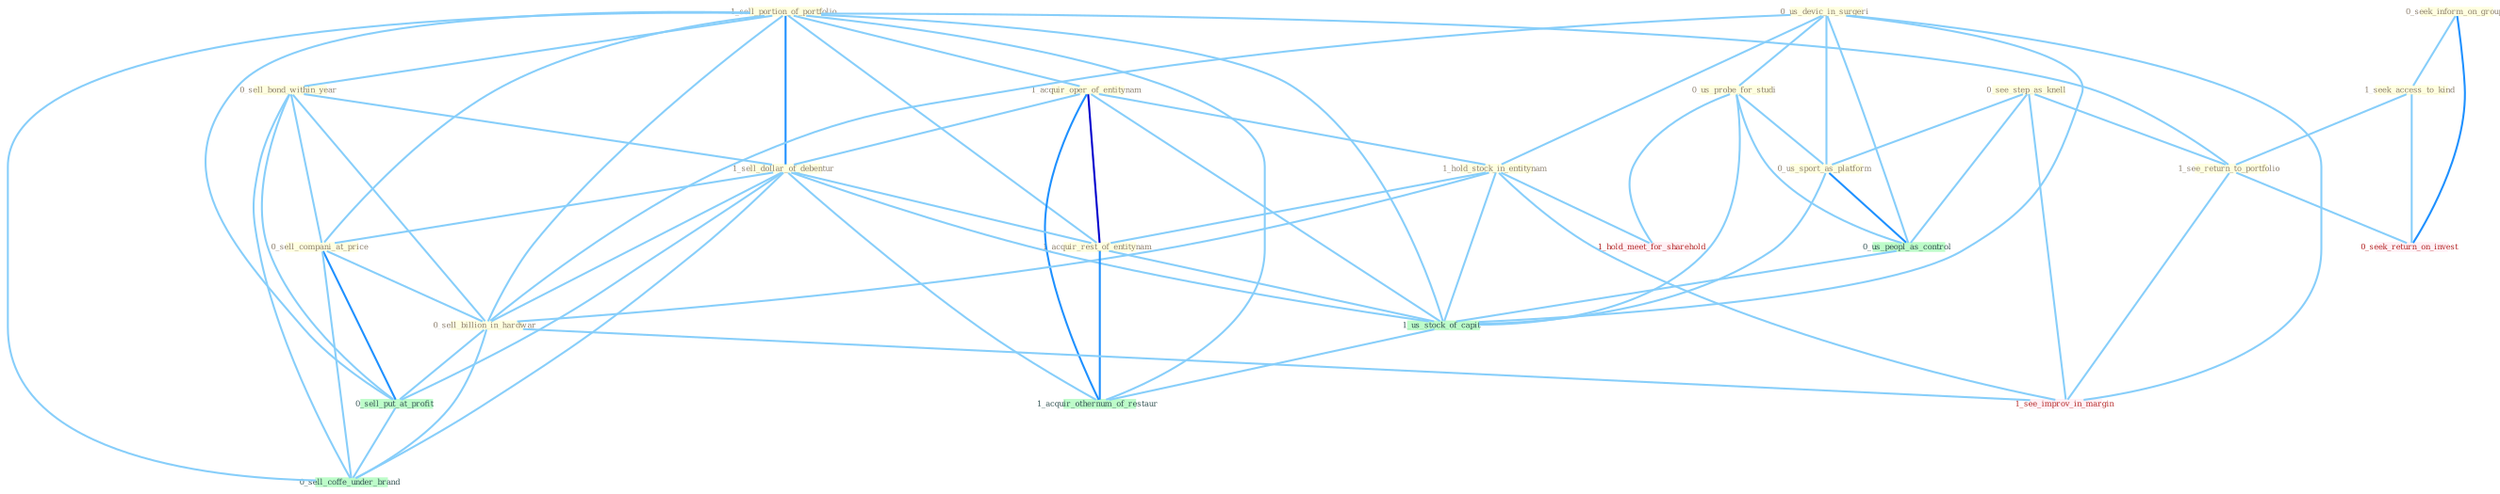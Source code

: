 Graph G{ 
    node
    [shape=polygon,style=filled,width=.5,height=.06,color="#BDFCC9",fixedsize=true,fontsize=4,
    fontcolor="#2f4f4f"];
    {node
    [color="#ffffe0", fontcolor="#8b7d6b"] "1_sell_portion_of_portfolio " "0_sell_bond_within_year " "0_us_devic_in_surgeri " "1_acquir_oper_of_entitynam " "0_seek_inform_on_group " "0_us_probe_for_studi " "0_see_step_as_knell " "0_us_sport_as_platform " "1_hold_stock_in_entitynam " "1_seek_access_to_kind " "1_see_return_to_portfolio " "1_sell_dollar_of_debentur " "0_sell_compani_at_price " "1_acquir_rest_of_entitynam " "0_sell_billion_in_hardwar "}
{node [color="#fff0f5", fontcolor="#b22222"] "0_seek_return_on_invest " "1_see_improv_in_margin " "1_hold_meet_for_sharehold "}
edge [color="#B0E2FF"];

	"1_sell_portion_of_portfolio " -- "0_sell_bond_within_year " [w="1", color="#87cefa" ];
	"1_sell_portion_of_portfolio " -- "1_acquir_oper_of_entitynam " [w="1", color="#87cefa" ];
	"1_sell_portion_of_portfolio " -- "1_see_return_to_portfolio " [w="1", color="#87cefa" ];
	"1_sell_portion_of_portfolio " -- "1_sell_dollar_of_debentur " [w="2", color="#1e90ff" , len=0.8];
	"1_sell_portion_of_portfolio " -- "0_sell_compani_at_price " [w="1", color="#87cefa" ];
	"1_sell_portion_of_portfolio " -- "1_acquir_rest_of_entitynam " [w="1", color="#87cefa" ];
	"1_sell_portion_of_portfolio " -- "0_sell_billion_in_hardwar " [w="1", color="#87cefa" ];
	"1_sell_portion_of_portfolio " -- "0_sell_put_at_profit " [w="1", color="#87cefa" ];
	"1_sell_portion_of_portfolio " -- "1_us_stock_of_capit " [w="1", color="#87cefa" ];
	"1_sell_portion_of_portfolio " -- "0_sell_coffe_under_brand " [w="1", color="#87cefa" ];
	"1_sell_portion_of_portfolio " -- "1_acquir_othernum_of_restaur " [w="1", color="#87cefa" ];
	"0_sell_bond_within_year " -- "1_sell_dollar_of_debentur " [w="1", color="#87cefa" ];
	"0_sell_bond_within_year " -- "0_sell_compani_at_price " [w="1", color="#87cefa" ];
	"0_sell_bond_within_year " -- "0_sell_billion_in_hardwar " [w="1", color="#87cefa" ];
	"0_sell_bond_within_year " -- "0_sell_put_at_profit " [w="1", color="#87cefa" ];
	"0_sell_bond_within_year " -- "0_sell_coffe_under_brand " [w="1", color="#87cefa" ];
	"0_us_devic_in_surgeri " -- "0_us_probe_for_studi " [w="1", color="#87cefa" ];
	"0_us_devic_in_surgeri " -- "0_us_sport_as_platform " [w="1", color="#87cefa" ];
	"0_us_devic_in_surgeri " -- "1_hold_stock_in_entitynam " [w="1", color="#87cefa" ];
	"0_us_devic_in_surgeri " -- "0_sell_billion_in_hardwar " [w="1", color="#87cefa" ];
	"0_us_devic_in_surgeri " -- "0_us_peopl_as_control " [w="1", color="#87cefa" ];
	"0_us_devic_in_surgeri " -- "1_us_stock_of_capit " [w="1", color="#87cefa" ];
	"0_us_devic_in_surgeri " -- "1_see_improv_in_margin " [w="1", color="#87cefa" ];
	"1_acquir_oper_of_entitynam " -- "1_hold_stock_in_entitynam " [w="1", color="#87cefa" ];
	"1_acquir_oper_of_entitynam " -- "1_sell_dollar_of_debentur " [w="1", color="#87cefa" ];
	"1_acquir_oper_of_entitynam " -- "1_acquir_rest_of_entitynam " [w="3", color="#0000cd" , len=0.6];
	"1_acquir_oper_of_entitynam " -- "1_us_stock_of_capit " [w="1", color="#87cefa" ];
	"1_acquir_oper_of_entitynam " -- "1_acquir_othernum_of_restaur " [w="2", color="#1e90ff" , len=0.8];
	"0_seek_inform_on_group " -- "1_seek_access_to_kind " [w="1", color="#87cefa" ];
	"0_seek_inform_on_group " -- "0_seek_return_on_invest " [w="2", color="#1e90ff" , len=0.8];
	"0_us_probe_for_studi " -- "0_us_sport_as_platform " [w="1", color="#87cefa" ];
	"0_us_probe_for_studi " -- "0_us_peopl_as_control " [w="1", color="#87cefa" ];
	"0_us_probe_for_studi " -- "1_us_stock_of_capit " [w="1", color="#87cefa" ];
	"0_us_probe_for_studi " -- "1_hold_meet_for_sharehold " [w="1", color="#87cefa" ];
	"0_see_step_as_knell " -- "0_us_sport_as_platform " [w="1", color="#87cefa" ];
	"0_see_step_as_knell " -- "1_see_return_to_portfolio " [w="1", color="#87cefa" ];
	"0_see_step_as_knell " -- "0_us_peopl_as_control " [w="1", color="#87cefa" ];
	"0_see_step_as_knell " -- "1_see_improv_in_margin " [w="1", color="#87cefa" ];
	"0_us_sport_as_platform " -- "0_us_peopl_as_control " [w="2", color="#1e90ff" , len=0.8];
	"0_us_sport_as_platform " -- "1_us_stock_of_capit " [w="1", color="#87cefa" ];
	"1_hold_stock_in_entitynam " -- "1_acquir_rest_of_entitynam " [w="1", color="#87cefa" ];
	"1_hold_stock_in_entitynam " -- "0_sell_billion_in_hardwar " [w="1", color="#87cefa" ];
	"1_hold_stock_in_entitynam " -- "1_us_stock_of_capit " [w="1", color="#87cefa" ];
	"1_hold_stock_in_entitynam " -- "1_see_improv_in_margin " [w="1", color="#87cefa" ];
	"1_hold_stock_in_entitynam " -- "1_hold_meet_for_sharehold " [w="1", color="#87cefa" ];
	"1_seek_access_to_kind " -- "1_see_return_to_portfolio " [w="1", color="#87cefa" ];
	"1_seek_access_to_kind " -- "0_seek_return_on_invest " [w="1", color="#87cefa" ];
	"1_see_return_to_portfolio " -- "0_seek_return_on_invest " [w="1", color="#87cefa" ];
	"1_see_return_to_portfolio " -- "1_see_improv_in_margin " [w="1", color="#87cefa" ];
	"1_sell_dollar_of_debentur " -- "0_sell_compani_at_price " [w="1", color="#87cefa" ];
	"1_sell_dollar_of_debentur " -- "1_acquir_rest_of_entitynam " [w="1", color="#87cefa" ];
	"1_sell_dollar_of_debentur " -- "0_sell_billion_in_hardwar " [w="1", color="#87cefa" ];
	"1_sell_dollar_of_debentur " -- "0_sell_put_at_profit " [w="1", color="#87cefa" ];
	"1_sell_dollar_of_debentur " -- "1_us_stock_of_capit " [w="1", color="#87cefa" ];
	"1_sell_dollar_of_debentur " -- "0_sell_coffe_under_brand " [w="1", color="#87cefa" ];
	"1_sell_dollar_of_debentur " -- "1_acquir_othernum_of_restaur " [w="1", color="#87cefa" ];
	"0_sell_compani_at_price " -- "0_sell_billion_in_hardwar " [w="1", color="#87cefa" ];
	"0_sell_compani_at_price " -- "0_sell_put_at_profit " [w="2", color="#1e90ff" , len=0.8];
	"0_sell_compani_at_price " -- "0_sell_coffe_under_brand " [w="1", color="#87cefa" ];
	"1_acquir_rest_of_entitynam " -- "1_us_stock_of_capit " [w="1", color="#87cefa" ];
	"1_acquir_rest_of_entitynam " -- "1_acquir_othernum_of_restaur " [w="2", color="#1e90ff" , len=0.8];
	"0_sell_billion_in_hardwar " -- "0_sell_put_at_profit " [w="1", color="#87cefa" ];
	"0_sell_billion_in_hardwar " -- "1_see_improv_in_margin " [w="1", color="#87cefa" ];
	"0_sell_billion_in_hardwar " -- "0_sell_coffe_under_brand " [w="1", color="#87cefa" ];
	"0_us_peopl_as_control " -- "1_us_stock_of_capit " [w="1", color="#87cefa" ];
	"0_sell_put_at_profit " -- "0_sell_coffe_under_brand " [w="1", color="#87cefa" ];
	"1_us_stock_of_capit " -- "1_acquir_othernum_of_restaur " [w="1", color="#87cefa" ];
}